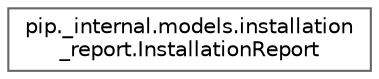 digraph "Graphical Class Hierarchy"
{
 // LATEX_PDF_SIZE
  bgcolor="transparent";
  edge [fontname=Helvetica,fontsize=10,labelfontname=Helvetica,labelfontsize=10];
  node [fontname=Helvetica,fontsize=10,shape=box,height=0.2,width=0.4];
  rankdir="LR";
  Node0 [id="Node000000",label="pip._internal.models.installation\l_report.InstallationReport",height=0.2,width=0.4,color="grey40", fillcolor="white", style="filled",URL="$d0/de7/classpip_1_1__internal_1_1models_1_1installation__report_1_1InstallationReport.html",tooltip=" "];
}
